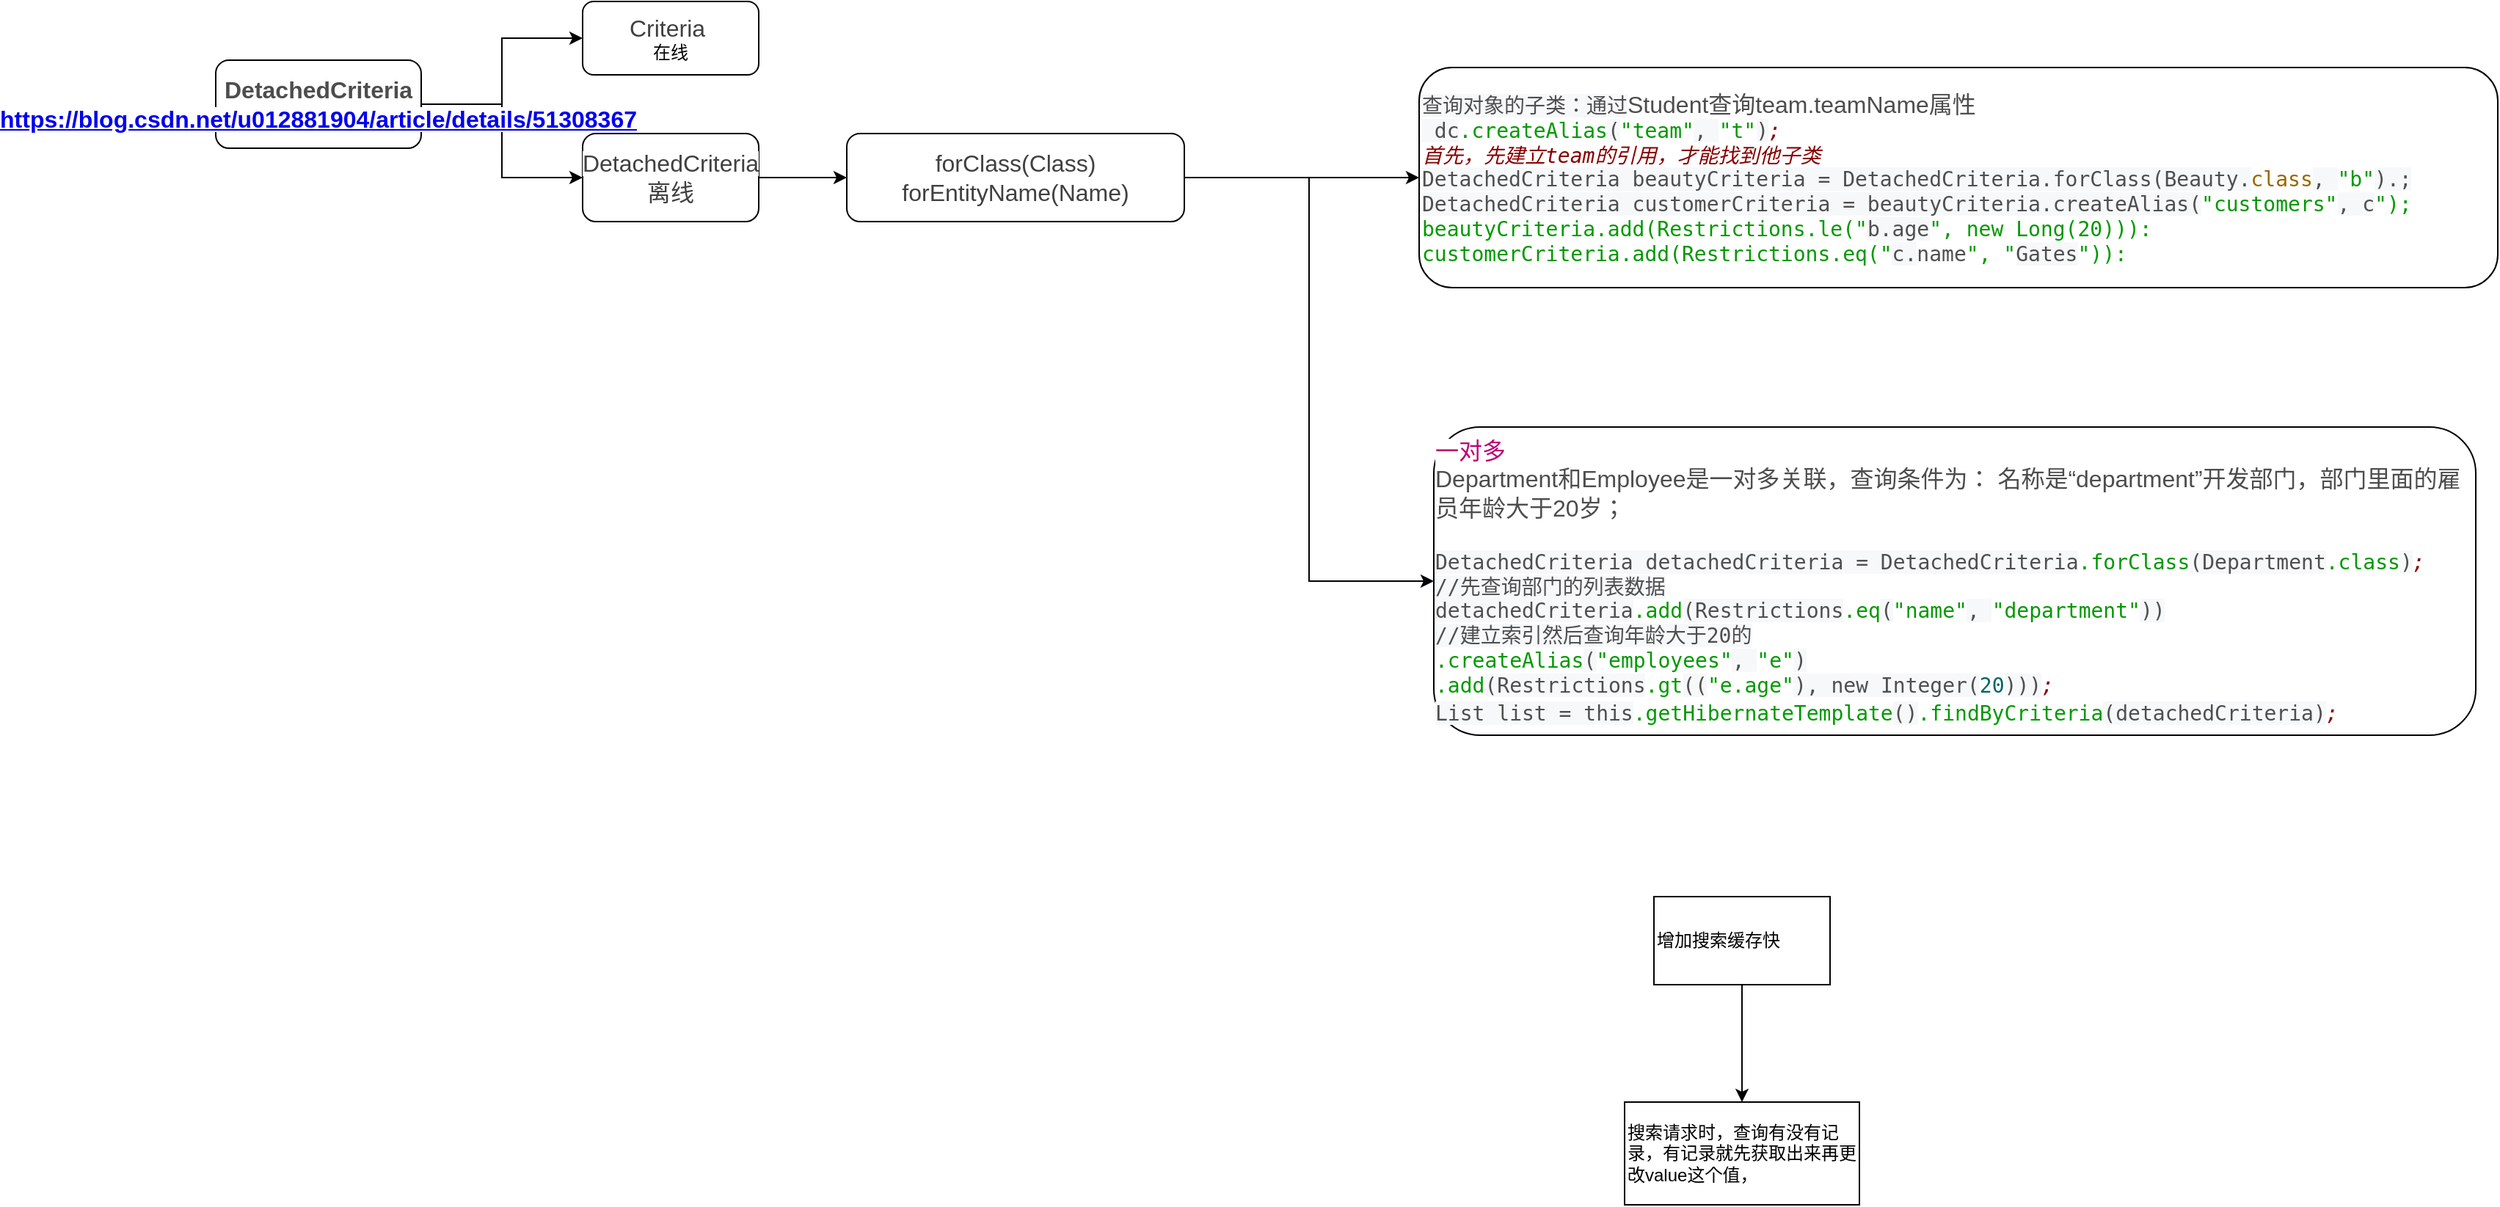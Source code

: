 <mxfile version="13.10.2" type="github">
  <diagram id="LEChcF1pdIiAeYhA70nk" name="Page-1">
    <mxGraphModel dx="4410" dy="720" grid="1" gridSize="10" guides="1" tooltips="1" connect="1" arrows="1" fold="1" page="1" pageScale="1" pageWidth="3300" pageHeight="4681" math="0" shadow="0">
      <root>
        <mxCell id="0" />
        <mxCell id="1" parent="0" />
        <mxCell id="8SbENbks4-7JxWNx-VTG-3" value="" style="edgeStyle=orthogonalEdgeStyle;rounded=0;orthogonalLoop=1;jettySize=auto;html=1;" edge="1" parent="1" source="8SbENbks4-7JxWNx-VTG-1" target="8SbENbks4-7JxWNx-VTG-2">
          <mxGeometry relative="1" as="geometry" />
        </mxCell>
        <mxCell id="8SbENbks4-7JxWNx-VTG-7" style="edgeStyle=orthogonalEdgeStyle;rounded=0;orthogonalLoop=1;jettySize=auto;html=1;entryX=0;entryY=0.5;entryDx=0;entryDy=0;" edge="1" parent="1" source="8SbENbks4-7JxWNx-VTG-1" target="8SbENbks4-7JxWNx-VTG-4">
          <mxGeometry relative="1" as="geometry" />
        </mxCell>
        <mxCell id="8SbENbks4-7JxWNx-VTG-1" value="&lt;span style=&quot;box-sizing: border-box ; outline: 0px ; font-weight: 700 ; overflow-wrap: break-word ; color: rgb(77 , 77 , 77) ; font-family: , &amp;#34;sf ui text&amp;#34; , &amp;#34;arial&amp;#34; , &amp;#34;pingfang sc&amp;#34; , &amp;#34;hiragino sans gb&amp;#34; , &amp;#34;microsoft yahei&amp;#34; , &amp;#34;wenquanyi micro hei&amp;#34; , sans-serif ; font-size: 16px ; background-color: rgb(255 , 255 , 255)&quot;&gt;DetachedCriteria&lt;br&gt;&lt;a href=&quot;https://blog.csdn.net/u012881904/article/details/51308367&quot;&gt;https://blog.csdn.net/u012881904/article/details/51308367&lt;/a&gt;&lt;br&gt;&lt;/span&gt;" style="rounded=1;whiteSpace=wrap;html=1;" vertex="1" parent="1">
          <mxGeometry x="80" y="50" width="140" height="60" as="geometry" />
        </mxCell>
        <mxCell id="8SbENbks4-7JxWNx-VTG-2" value="&lt;span style=&quot;color: rgba(0 , 0 , 0 , 0.75) ; font-size: 16px ; font-style: normal ; font-weight: 400 ; letter-spacing: normal ; text-align: left ; text-indent: 0px ; text-transform: none ; word-spacing: 0px ; background-color: rgb(255 , 255 , 255) ; display: inline ; float: none&quot;&gt;Criteria&lt;span&gt;&amp;nbsp;&lt;/span&gt;&lt;/span&gt;&lt;br&gt;在线" style="whiteSpace=wrap;html=1;rounded=1;" vertex="1" parent="1">
          <mxGeometry x="330" y="10" width="120" height="50" as="geometry" />
        </mxCell>
        <mxCell id="8SbENbks4-7JxWNx-VTG-9" value="" style="edgeStyle=orthogonalEdgeStyle;rounded=0;orthogonalLoop=1;jettySize=auto;html=1;" edge="1" parent="1" source="8SbENbks4-7JxWNx-VTG-4" target="8SbENbks4-7JxWNx-VTG-8">
          <mxGeometry relative="1" as="geometry" />
        </mxCell>
        <mxCell id="8SbENbks4-7JxWNx-VTG-4" value="&lt;span style=&quot;color: rgba(0 , 0 , 0 , 0.75) ; font-family: , &amp;#34;sf ui text&amp;#34; , &amp;#34;arial&amp;#34; , &amp;#34;pingfang sc&amp;#34; , &amp;#34;hiragino sans gb&amp;#34; , &amp;#34;microsoft yahei&amp;#34; , &amp;#34;wenquanyi micro hei&amp;#34; , sans-serif ; font-size: 16px ; text-align: left ; background-color: rgb(255 , 255 , 255)&quot;&gt;DetachedCriteria&lt;br&gt;离线&lt;br&gt;&lt;/span&gt;" style="whiteSpace=wrap;html=1;rounded=1;" vertex="1" parent="1">
          <mxGeometry x="330" y="100" width="120" height="60" as="geometry" />
        </mxCell>
        <mxCell id="8SbENbks4-7JxWNx-VTG-11" value="" style="edgeStyle=orthogonalEdgeStyle;rounded=0;orthogonalLoop=1;jettySize=auto;html=1;" edge="1" parent="1" source="8SbENbks4-7JxWNx-VTG-8" target="8SbENbks4-7JxWNx-VTG-10">
          <mxGeometry relative="1" as="geometry" />
        </mxCell>
        <mxCell id="8SbENbks4-7JxWNx-VTG-14" style="edgeStyle=orthogonalEdgeStyle;rounded=0;orthogonalLoop=1;jettySize=auto;html=1;exitX=1;exitY=0.5;exitDx=0;exitDy=0;entryX=0;entryY=0.5;entryDx=0;entryDy=0;" edge="1" parent="1" source="8SbENbks4-7JxWNx-VTG-8" target="8SbENbks4-7JxWNx-VTG-13">
          <mxGeometry relative="1" as="geometry" />
        </mxCell>
        <mxCell id="8SbENbks4-7JxWNx-VTG-8" value="&lt;span style=&quot;color: rgba(0 , 0 , 0 , 0.75) ; font-family: , &amp;#34;sf ui text&amp;#34; , &amp;#34;arial&amp;#34; , &amp;#34;pingfang sc&amp;#34; , &amp;#34;hiragino sans gb&amp;#34; , &amp;#34;microsoft yahei&amp;#34; , &amp;#34;wenquanyi micro hei&amp;#34; , sans-serif ; font-size: 16px ; text-align: left ; background-color: rgb(255 , 255 , 255)&quot;&gt;forClass(Class)&lt;/span&gt;&lt;br style=&quot;box-sizing: border-box ; outline: 0px ; overflow-wrap: break-word ; color: rgba(0 , 0 , 0 , 0.75) ; font-family: , &amp;#34;sf ui text&amp;#34; , &amp;#34;arial&amp;#34; , &amp;#34;pingfang sc&amp;#34; , &amp;#34;hiragino sans gb&amp;#34; , &amp;#34;microsoft yahei&amp;#34; , &amp;#34;wenquanyi micro hei&amp;#34; , sans-serif ; font-size: 16px ; text-align: left ; background-color: rgb(255 , 255 , 255)&quot;&gt;&lt;span style=&quot;color: rgba(0 , 0 , 0 , 0.75) ; font-family: , &amp;#34;sf ui text&amp;#34; , &amp;#34;arial&amp;#34; , &amp;#34;pingfang sc&amp;#34; , &amp;#34;hiragino sans gb&amp;#34; , &amp;#34;microsoft yahei&amp;#34; , &amp;#34;wenquanyi micro hei&amp;#34; , sans-serif ; font-size: 16px ; text-align: left ; background-color: rgb(255 , 255 , 255)&quot;&gt;forEntityName(Name)&lt;/span&gt;" style="whiteSpace=wrap;html=1;rounded=1;" vertex="1" parent="1">
          <mxGeometry x="510" y="100" width="230" height="60" as="geometry" />
        </mxCell>
        <mxCell id="8SbENbks4-7JxWNx-VTG-10" value="&lt;span style=&quot;color: rgb(79 , 79 , 79) ; font-family: &amp;#34;source code pro&amp;#34; , &amp;#34;dejavu sans mono&amp;#34; , &amp;#34;ubuntu mono&amp;#34; , &amp;#34;anonymous pro&amp;#34; , &amp;#34;droid sans mono&amp;#34; , &amp;#34;menlo&amp;#34; , &amp;#34;monaco&amp;#34; , &amp;#34;consolas&amp;#34; , &amp;#34;inconsolata&amp;#34; , &amp;#34;courier&amp;#34; , monospace , &amp;#34;pingfang sc&amp;#34; , &amp;#34;microsoft yahei&amp;#34; , sans-serif ; font-size: 14px ; background-color: rgb(246 , 248 , 250)&quot;&gt;查询对象的子类：通过&lt;/span&gt;&lt;span style=&quot;color: rgb(77 , 77 , 77) ; font-family: , &amp;#34;sf ui text&amp;#34; , &amp;#34;arial&amp;#34; , &amp;#34;pingfang sc&amp;#34; , &amp;#34;hiragino sans gb&amp;#34; , &amp;#34;microsoft yahei&amp;#34; , &amp;#34;wenquanyi micro hei&amp;#34; , sans-serif ; font-size: 16px ; background-color: rgb(255 , 255 , 255)&quot;&gt;Student查询team.teamName属性&lt;/span&gt;&lt;span style=&quot;color: rgb(79 , 79 , 79) ; font-family: &amp;#34;source code pro&amp;#34; , &amp;#34;dejavu sans mono&amp;#34; , &amp;#34;ubuntu mono&amp;#34; , &amp;#34;anonymous pro&amp;#34; , &amp;#34;droid sans mono&amp;#34; , &amp;#34;menlo&amp;#34; , &amp;#34;monaco&amp;#34; , &amp;#34;consolas&amp;#34; , &amp;#34;inconsolata&amp;#34; , &amp;#34;courier&amp;#34; , monospace , &amp;#34;pingfang sc&amp;#34; , &amp;#34;microsoft yahei&amp;#34; , sans-serif ; font-size: 14px ; background-color: rgb(246 , 248 , 250)&quot;&gt;&lt;br&gt;&amp;nbsp;dc&lt;/span&gt;&lt;span class=&quot;hljs-preprocessor&quot; style=&quot;box-sizing: border-box ; outline: 0px ; margin: 0px ; padding: 0px ; font-size: 14px ; overflow-wrap: normal ; word-break: break-all ; font-family: &amp;#34;source code pro&amp;#34; , &amp;#34;dejavu sans mono&amp;#34; , &amp;#34;ubuntu mono&amp;#34; , &amp;#34;anonymous pro&amp;#34; , &amp;#34;droid sans mono&amp;#34; , &amp;#34;menlo&amp;#34; , &amp;#34;monaco&amp;#34; , &amp;#34;consolas&amp;#34; , &amp;#34;inconsolata&amp;#34; , &amp;#34;courier&amp;#34; , monospace , &amp;#34;pingfang sc&amp;#34; , &amp;#34;microsoft yahei&amp;#34; , sans-serif ; color: rgb(0 , 153 , 0)&quot;&gt;.createAlias&lt;/span&gt;&lt;span style=&quot;color: rgb(79 , 79 , 79) ; font-family: &amp;#34;source code pro&amp;#34; , &amp;#34;dejavu sans mono&amp;#34; , &amp;#34;ubuntu mono&amp;#34; , &amp;#34;anonymous pro&amp;#34; , &amp;#34;droid sans mono&amp;#34; , &amp;#34;menlo&amp;#34; , &amp;#34;monaco&amp;#34; , &amp;#34;consolas&amp;#34; , &amp;#34;inconsolata&amp;#34; , &amp;#34;courier&amp;#34; , monospace , &amp;#34;pingfang sc&amp;#34; , &amp;#34;microsoft yahei&amp;#34; , sans-serif ; font-size: 14px ; background-color: rgb(246 , 248 , 250)&quot;&gt;(&lt;/span&gt;&lt;span class=&quot;hljs-string&quot; style=&quot;box-sizing: border-box ; outline: 0px ; margin: 0px ; padding: 0px ; font-size: 14px ; overflow-wrap: normal ; word-break: break-all ; font-family: &amp;#34;source code pro&amp;#34; , &amp;#34;dejavu sans mono&amp;#34; , &amp;#34;ubuntu mono&amp;#34; , &amp;#34;anonymous pro&amp;#34; , &amp;#34;droid sans mono&amp;#34; , &amp;#34;menlo&amp;#34; , &amp;#34;monaco&amp;#34; , &amp;#34;consolas&amp;#34; , &amp;#34;inconsolata&amp;#34; , &amp;#34;courier&amp;#34; , monospace , &amp;#34;pingfang sc&amp;#34; , &amp;#34;microsoft yahei&amp;#34; , sans-serif ; color: rgb(0 , 153 , 0)&quot;&gt;&quot;team&quot;&lt;/span&gt;&lt;span style=&quot;color: rgb(79 , 79 , 79) ; font-family: &amp;#34;source code pro&amp;#34; , &amp;#34;dejavu sans mono&amp;#34; , &amp;#34;ubuntu mono&amp;#34; , &amp;#34;anonymous pro&amp;#34; , &amp;#34;droid sans mono&amp;#34; , &amp;#34;menlo&amp;#34; , &amp;#34;monaco&amp;#34; , &amp;#34;consolas&amp;#34; , &amp;#34;inconsolata&amp;#34; , &amp;#34;courier&amp;#34; , monospace , &amp;#34;pingfang sc&amp;#34; , &amp;#34;microsoft yahei&amp;#34; , sans-serif ; font-size: 14px ; background-color: rgb(246 , 248 , 250)&quot;&gt;, &lt;/span&gt;&lt;span class=&quot;hljs-string&quot; style=&quot;box-sizing: border-box ; outline: 0px ; margin: 0px ; padding: 0px ; font-size: 14px ; overflow-wrap: normal ; word-break: break-all ; font-family: &amp;#34;source code pro&amp;#34; , &amp;#34;dejavu sans mono&amp;#34; , &amp;#34;ubuntu mono&amp;#34; , &amp;#34;anonymous pro&amp;#34; , &amp;#34;droid sans mono&amp;#34; , &amp;#34;menlo&amp;#34; , &amp;#34;monaco&amp;#34; , &amp;#34;consolas&amp;#34; , &amp;#34;inconsolata&amp;#34; , &amp;#34;courier&amp;#34; , monospace , &amp;#34;pingfang sc&amp;#34; , &amp;#34;microsoft yahei&amp;#34; , sans-serif ; color: rgb(0 , 153 , 0)&quot;&gt;&quot;t&quot;&lt;/span&gt;&lt;span style=&quot;color: rgb(79 , 79 , 79) ; font-family: &amp;#34;source code pro&amp;#34; , &amp;#34;dejavu sans mono&amp;#34; , &amp;#34;ubuntu mono&amp;#34; , &amp;#34;anonymous pro&amp;#34; , &amp;#34;droid sans mono&amp;#34; , &amp;#34;menlo&amp;#34; , &amp;#34;monaco&amp;#34; , &amp;#34;consolas&amp;#34; , &amp;#34;inconsolata&amp;#34; , &amp;#34;courier&amp;#34; , monospace , &amp;#34;pingfang sc&amp;#34; , &amp;#34;microsoft yahei&amp;#34; , sans-serif ; font-size: 14px ; background-color: rgb(246 , 248 , 250)&quot;&gt;)&lt;/span&gt;&lt;span class=&quot;hljs-comment&quot; style=&quot;box-sizing: border-box ; outline: 0px ; margin: 0px ; padding: 0px ; font-style: italic ; font-size: 14px ; overflow-wrap: normal ; word-break: break-all ; font-family: &amp;#34;source code pro&amp;#34; , &amp;#34;dejavu sans mono&amp;#34; , &amp;#34;ubuntu mono&amp;#34; , &amp;#34;anonymous pro&amp;#34; , &amp;#34;droid sans mono&amp;#34; , &amp;#34;menlo&amp;#34; , &amp;#34;monaco&amp;#34; , &amp;#34;consolas&amp;#34; , &amp;#34;inconsolata&amp;#34; , &amp;#34;courier&amp;#34; , monospace , &amp;#34;pingfang sc&amp;#34; , &amp;#34;microsoft yahei&amp;#34; , sans-serif ; color: rgb(136 , 0 , 0)&quot;&gt;;&lt;br&gt;首先，先建立team的引用，才能找到他子类&lt;br&gt;&lt;span style=&quot;color: rgb(79 , 79 , 79) ; font-family: &amp;#34;source code pro&amp;#34; , &amp;#34;dejavu sans mono&amp;#34; , &amp;#34;ubuntu mono&amp;#34; , &amp;#34;anonymous pro&amp;#34; , &amp;#34;droid sans mono&amp;#34; , &amp;#34;menlo&amp;#34; , &amp;#34;monaco&amp;#34; , &amp;#34;consolas&amp;#34; , &amp;#34;inconsolata&amp;#34; , &amp;#34;courier&amp;#34; , monospace , &amp;#34;pingfang sc&amp;#34; , &amp;#34;microsoft yahei&amp;#34; , sans-serif ; font-style: normal ; background-color: rgb(246 , 248 , 250)&quot;&gt;DetachedCriteria beautyCriteria = DetachedCriteria.forClass(Beauty.&lt;/span&gt;&lt;span class=&quot;hljs-type&quot; style=&quot;box-sizing: border-box ; outline: 0px ; margin: 0px ; padding: 0px ; color: rgb(152 , 104 , 1) ; overflow-wrap: normal ; word-break: break-all ; font-family: &amp;#34;source code pro&amp;#34; , &amp;#34;dejavu sans mono&amp;#34; , &amp;#34;ubuntu mono&amp;#34; , &amp;#34;anonymous pro&amp;#34; , &amp;#34;droid sans mono&amp;#34; , &amp;#34;menlo&amp;#34; , &amp;#34;monaco&amp;#34; , &amp;#34;consolas&amp;#34; , &amp;#34;inconsolata&amp;#34; , &amp;#34;courier&amp;#34; , monospace , &amp;#34;pingfang sc&amp;#34; , &amp;#34;microsoft yahei&amp;#34; , sans-serif ; font-style: normal&quot;&gt;class&lt;/span&gt;&lt;span style=&quot;color: rgb(79 , 79 , 79) ; font-family: &amp;#34;source code pro&amp;#34; , &amp;#34;dejavu sans mono&amp;#34; , &amp;#34;ubuntu mono&amp;#34; , &amp;#34;anonymous pro&amp;#34; , &amp;#34;droid sans mono&amp;#34; , &amp;#34;menlo&amp;#34; , &amp;#34;monaco&amp;#34; , &amp;#34;consolas&amp;#34; , &amp;#34;inconsolata&amp;#34; , &amp;#34;courier&amp;#34; , monospace , &amp;#34;pingfang sc&amp;#34; , &amp;#34;microsoft yahei&amp;#34; , sans-serif ; font-style: normal ; background-color: rgb(246 , 248 , 250)&quot;&gt;, &lt;/span&gt;&lt;span class=&quot;hljs-string&quot; style=&quot;box-sizing: border-box ; outline: 0px ; margin: 0px ; padding: 0px ; overflow-wrap: normal ; word-break: break-all ; font-family: &amp;#34;source code pro&amp;#34; , &amp;#34;dejavu sans mono&amp;#34; , &amp;#34;ubuntu mono&amp;#34; , &amp;#34;anonymous pro&amp;#34; , &amp;#34;droid sans mono&amp;#34; , &amp;#34;menlo&amp;#34; , &amp;#34;monaco&amp;#34; , &amp;#34;consolas&amp;#34; , &amp;#34;inconsolata&amp;#34; , &amp;#34;courier&amp;#34; , monospace , &amp;#34;pingfang sc&amp;#34; , &amp;#34;microsoft yahei&amp;#34; , sans-serif ; font-style: normal ; color: rgb(0 , 153 , 0)&quot;&gt;&quot;b&quot;&lt;/span&gt;&lt;span style=&quot;color: rgb(79 , 79 , 79) ; font-family: &amp;#34;source code pro&amp;#34; , &amp;#34;dejavu sans mono&amp;#34; , &amp;#34;ubuntu mono&amp;#34; , &amp;#34;anonymous pro&amp;#34; , &amp;#34;droid sans mono&amp;#34; , &amp;#34;menlo&amp;#34; , &amp;#34;monaco&amp;#34; , &amp;#34;consolas&amp;#34; , &amp;#34;inconsolata&amp;#34; , &amp;#34;courier&amp;#34; , monospace , &amp;#34;pingfang sc&amp;#34; , &amp;#34;microsoft yahei&amp;#34; , sans-serif ; font-style: normal ; background-color: rgb(246 , 248 , 250)&quot;&gt;).;&lt;br&gt;DetachedCriteria customerCriteria = beautyCriteria.createAlias(&lt;/span&gt;&lt;span class=&quot;hljs-string&quot; style=&quot;box-sizing: border-box ; outline: 0px ; margin: 0px ; padding: 0px ; overflow-wrap: normal ; word-break: break-all ; font-family: &amp;#34;source code pro&amp;#34; , &amp;#34;dejavu sans mono&amp;#34; , &amp;#34;ubuntu mono&amp;#34; , &amp;#34;anonymous pro&amp;#34; , &amp;#34;droid sans mono&amp;#34; , &amp;#34;menlo&amp;#34; , &amp;#34;monaco&amp;#34; , &amp;#34;consolas&amp;#34; , &amp;#34;inconsolata&amp;#34; , &amp;#34;courier&amp;#34; , monospace , &amp;#34;pingfang sc&amp;#34; , &amp;#34;microsoft yahei&amp;#34; , sans-serif ; font-style: normal ; color: rgb(0 , 153 , 0)&quot;&gt;&quot;customers&quot;&lt;/span&gt;&lt;span style=&quot;color: rgb(79 , 79 , 79) ; font-family: &amp;#34;source code pro&amp;#34; , &amp;#34;dejavu sans mono&amp;#34; , &amp;#34;ubuntu mono&amp;#34; , &amp;#34;anonymous pro&amp;#34; , &amp;#34;droid sans mono&amp;#34; , &amp;#34;menlo&amp;#34; , &amp;#34;monaco&amp;#34; , &amp;#34;consolas&amp;#34; , &amp;#34;inconsolata&amp;#34; , &amp;#34;courier&amp;#34; , monospace , &amp;#34;pingfang sc&amp;#34; , &amp;#34;microsoft yahei&amp;#34; , sans-serif ; font-style: normal ; background-color: rgb(246 , 248 , 250)&quot;&gt;, c&lt;/span&gt;&lt;span class=&quot;hljs-string&quot; style=&quot;box-sizing: border-box ; outline: 0px ; margin: 0px ; padding: 0px ; overflow-wrap: normal ; word-break: break-all ; font-family: &amp;#34;source code pro&amp;#34; , &amp;#34;dejavu sans mono&amp;#34; , &amp;#34;ubuntu mono&amp;#34; , &amp;#34;anonymous pro&amp;#34; , &amp;#34;droid sans mono&amp;#34; , &amp;#34;menlo&amp;#34; , &amp;#34;monaco&amp;#34; , &amp;#34;consolas&amp;#34; , &amp;#34;inconsolata&amp;#34; , &amp;#34;courier&amp;#34; , monospace , &amp;#34;pingfang sc&amp;#34; , &amp;#34;microsoft yahei&amp;#34; , sans-serif ; font-style: normal ; color: rgb(0 , 153 , 0)&quot;&gt;&quot;);&lt;br&gt;beautyCriteria.add(Restrictions.le(&quot;&lt;/span&gt;&lt;span style=&quot;color: rgb(79 , 79 , 79) ; font-family: &amp;#34;source code pro&amp;#34; , &amp;#34;dejavu sans mono&amp;#34; , &amp;#34;ubuntu mono&amp;#34; , &amp;#34;anonymous pro&amp;#34; , &amp;#34;droid sans mono&amp;#34; , &amp;#34;menlo&amp;#34; , &amp;#34;monaco&amp;#34; , &amp;#34;consolas&amp;#34; , &amp;#34;inconsolata&amp;#34; , &amp;#34;courier&amp;#34; , monospace , &amp;#34;pingfang sc&amp;#34; , &amp;#34;microsoft yahei&amp;#34; , sans-serif ; font-style: normal ; background-color: rgb(246 , 248 , 250)&quot;&gt;b.age&lt;/span&gt;&lt;span class=&quot;hljs-string&quot; style=&quot;box-sizing: border-box ; outline: 0px ; margin: 0px ; padding: 0px ; overflow-wrap: normal ; word-break: break-all ; font-family: &amp;#34;source code pro&amp;#34; , &amp;#34;dejavu sans mono&amp;#34; , &amp;#34;ubuntu mono&amp;#34; , &amp;#34;anonymous pro&amp;#34; , &amp;#34;droid sans mono&amp;#34; , &amp;#34;menlo&amp;#34; , &amp;#34;monaco&amp;#34; , &amp;#34;consolas&amp;#34; , &amp;#34;inconsolata&amp;#34; , &amp;#34;courier&amp;#34; , monospace , &amp;#34;pingfang sc&amp;#34; , &amp;#34;microsoft yahei&amp;#34; , sans-serif ; font-style: normal ; color: rgb(0 , 153 , 0)&quot;&gt;&quot;, new Long(20))):&lt;br&gt;customerCriteria.add(Restrictions.eq(&quot;&lt;/span&gt;&lt;span style=&quot;color: rgb(79 , 79 , 79) ; font-family: &amp;#34;source code pro&amp;#34; , &amp;#34;dejavu sans mono&amp;#34; , &amp;#34;ubuntu mono&amp;#34; , &amp;#34;anonymous pro&amp;#34; , &amp;#34;droid sans mono&amp;#34; , &amp;#34;menlo&amp;#34; , &amp;#34;monaco&amp;#34; , &amp;#34;consolas&amp;#34; , &amp;#34;inconsolata&amp;#34; , &amp;#34;courier&amp;#34; , monospace , &amp;#34;pingfang sc&amp;#34; , &amp;#34;microsoft yahei&amp;#34; , sans-serif ; font-style: normal ; background-color: rgb(246 , 248 , 250)&quot;&gt;c.&lt;/span&gt;&lt;span class=&quot;hljs-property&quot; style=&quot;box-sizing: border-box ; outline: 0px ; margin: 0px ; padding: 0px ; overflow-wrap: normal ; word-break: break-all ; color: rgb(79 , 79 , 79) ; font-family: &amp;#34;source code pro&amp;#34; , &amp;#34;dejavu sans mono&amp;#34; , &amp;#34;ubuntu mono&amp;#34; , &amp;#34;anonymous pro&amp;#34; , &amp;#34;droid sans mono&amp;#34; , &amp;#34;menlo&amp;#34; , &amp;#34;monaco&amp;#34; , &amp;#34;consolas&amp;#34; , &amp;#34;inconsolata&amp;#34; , &amp;#34;courier&amp;#34; , monospace , &amp;#34;pingfang sc&amp;#34; , &amp;#34;microsoft yahei&amp;#34; , sans-serif ; font-style: normal&quot;&gt;name&lt;/span&gt;&lt;span class=&quot;hljs-string&quot; style=&quot;box-sizing: border-box ; outline: 0px ; margin: 0px ; padding: 0px ; overflow-wrap: normal ; word-break: break-all ; font-family: &amp;#34;source code pro&amp;#34; , &amp;#34;dejavu sans mono&amp;#34; , &amp;#34;ubuntu mono&amp;#34; , &amp;#34;anonymous pro&amp;#34; , &amp;#34;droid sans mono&amp;#34; , &amp;#34;menlo&amp;#34; , &amp;#34;monaco&amp;#34; , &amp;#34;consolas&amp;#34; , &amp;#34;inconsolata&amp;#34; , &amp;#34;courier&amp;#34; , monospace , &amp;#34;pingfang sc&amp;#34; , &amp;#34;microsoft yahei&amp;#34; , sans-serif ; font-style: normal ; color: rgb(0 , 153 , 0)&quot;&gt;&quot;, &quot;&lt;/span&gt;&lt;span style=&quot;color: rgb(79 , 79 , 79) ; font-family: &amp;#34;source code pro&amp;#34; , &amp;#34;dejavu sans mono&amp;#34; , &amp;#34;ubuntu mono&amp;#34; , &amp;#34;anonymous pro&amp;#34; , &amp;#34;droid sans mono&amp;#34; , &amp;#34;menlo&amp;#34; , &amp;#34;monaco&amp;#34; , &amp;#34;consolas&amp;#34; , &amp;#34;inconsolata&amp;#34; , &amp;#34;courier&amp;#34; , monospace , &amp;#34;pingfang sc&amp;#34; , &amp;#34;microsoft yahei&amp;#34; , sans-serif ; font-style: normal ; background-color: rgb(246 , 248 , 250)&quot;&gt;Gates&lt;/span&gt;&lt;span class=&quot;hljs-string&quot; style=&quot;box-sizing: border-box ; outline: 0px ; margin: 0px ; padding: 0px ; overflow-wrap: normal ; word-break: break-all ; font-family: &amp;#34;source code pro&amp;#34; , &amp;#34;dejavu sans mono&amp;#34; , &amp;#34;ubuntu mono&amp;#34; , &amp;#34;anonymous pro&amp;#34; , &amp;#34;droid sans mono&amp;#34; , &amp;#34;menlo&amp;#34; , &amp;#34;monaco&amp;#34; , &amp;#34;consolas&amp;#34; , &amp;#34;inconsolata&amp;#34; , &amp;#34;courier&amp;#34; , monospace , &amp;#34;pingfang sc&amp;#34; , &amp;#34;microsoft yahei&amp;#34; , sans-serif ; font-style: normal ; color: rgb(0 , 153 , 0)&quot;&gt;&quot;)):&lt;/span&gt;&lt;br&gt;&lt;/span&gt;" style="whiteSpace=wrap;html=1;rounded=1;align=left;" vertex="1" parent="1">
          <mxGeometry x="900" y="55" width="735" height="150" as="geometry" />
        </mxCell>
        <mxCell id="8SbENbks4-7JxWNx-VTG-13" value="&lt;div style=&quot;text-align: left&quot;&gt;&lt;font color=&quot;rgba(0, 0, 0, 0.749)&quot;&gt;&lt;span style=&quot;font-size: 16px ; background-color: rgb(255 , 255 , 255)&quot;&gt;一对多&lt;br&gt;&lt;/span&gt;&lt;/font&gt;&lt;span style=&quot;color: rgb(77 , 77 , 77) ; font-family: , &amp;#34;sf ui text&amp;#34; , &amp;#34;arial&amp;#34; , &amp;#34;pingfang sc&amp;#34; , &amp;#34;hiragino sans gb&amp;#34; , &amp;#34;microsoft yahei&amp;#34; , &amp;#34;wenquanyi micro hei&amp;#34; , sans-serif ; font-size: 16px ; background-color: rgb(255 , 255 , 255)&quot;&gt;Department和Employee是一对多关联，查询条件为： 名称是“department”开发部门，部门里面的雇员年龄大于20岁；&lt;br&gt;&lt;/span&gt;&lt;font color=&quot;rgba(0, 0, 0, 0.749)&quot;&gt;&lt;span style=&quot;font-size: 16px ; background-color: rgb(255 , 255 , 255)&quot;&gt;&lt;br&gt;&lt;/span&gt;&lt;/font&gt;&lt;span style=&quot;color: rgb(79 , 79 , 79) ; font-family: &amp;#34;source code pro&amp;#34; , &amp;#34;dejavu sans mono&amp;#34; , &amp;#34;ubuntu mono&amp;#34; , &amp;#34;anonymous pro&amp;#34; , &amp;#34;droid sans mono&amp;#34; , &amp;#34;menlo&amp;#34; , &amp;#34;monaco&amp;#34; , &amp;#34;consolas&amp;#34; , &amp;#34;inconsolata&amp;#34; , &amp;#34;courier&amp;#34; , monospace , &amp;#34;pingfang sc&amp;#34; , &amp;#34;microsoft yahei&amp;#34; , sans-serif ; font-size: 14px ; background-color: rgb(246 , 248 , 250)&quot;&gt;DetachedCriteria detachedCriteria = DetachedCriteria&lt;/span&gt;&lt;span class=&quot;hljs-preprocessor&quot; style=&quot;box-sizing: border-box ; outline: 0px ; margin: 0px ; padding: 0px ; font-size: 14px ; overflow-wrap: normal ; word-break: break-all ; font-family: &amp;#34;source code pro&amp;#34; , &amp;#34;dejavu sans mono&amp;#34; , &amp;#34;ubuntu mono&amp;#34; , &amp;#34;anonymous pro&amp;#34; , &amp;#34;droid sans mono&amp;#34; , &amp;#34;menlo&amp;#34; , &amp;#34;monaco&amp;#34; , &amp;#34;consolas&amp;#34; , &amp;#34;inconsolata&amp;#34; , &amp;#34;courier&amp;#34; , monospace , &amp;#34;pingfang sc&amp;#34; , &amp;#34;microsoft yahei&amp;#34; , sans-serif ; color: rgb(0 , 153 , 0)&quot;&gt;.forClass&lt;/span&gt;&lt;span style=&quot;color: rgb(79 , 79 , 79) ; font-family: &amp;#34;source code pro&amp;#34; , &amp;#34;dejavu sans mono&amp;#34; , &amp;#34;ubuntu mono&amp;#34; , &amp;#34;anonymous pro&amp;#34; , &amp;#34;droid sans mono&amp;#34; , &amp;#34;menlo&amp;#34; , &amp;#34;monaco&amp;#34; , &amp;#34;consolas&amp;#34; , &amp;#34;inconsolata&amp;#34; , &amp;#34;courier&amp;#34; , monospace , &amp;#34;pingfang sc&amp;#34; , &amp;#34;microsoft yahei&amp;#34; , sans-serif ; font-size: 14px ; background-color: rgb(246 , 248 , 250)&quot;&gt;(Department&lt;/span&gt;&lt;span class=&quot;hljs-preprocessor&quot; style=&quot;box-sizing: border-box ; outline: 0px ; margin: 0px ; padding: 0px ; font-size: 14px ; overflow-wrap: normal ; word-break: break-all ; font-family: &amp;#34;source code pro&amp;#34; , &amp;#34;dejavu sans mono&amp;#34; , &amp;#34;ubuntu mono&amp;#34; , &amp;#34;anonymous pro&amp;#34; , &amp;#34;droid sans mono&amp;#34; , &amp;#34;menlo&amp;#34; , &amp;#34;monaco&amp;#34; , &amp;#34;consolas&amp;#34; , &amp;#34;inconsolata&amp;#34; , &amp;#34;courier&amp;#34; , monospace , &amp;#34;pingfang sc&amp;#34; , &amp;#34;microsoft yahei&amp;#34; , sans-serif ; color: rgb(0 , 153 , 0)&quot;&gt;.class&lt;/span&gt;&lt;span style=&quot;color: rgb(79 , 79 , 79) ; font-family: &amp;#34;source code pro&amp;#34; , &amp;#34;dejavu sans mono&amp;#34; , &amp;#34;ubuntu mono&amp;#34; , &amp;#34;anonymous pro&amp;#34; , &amp;#34;droid sans mono&amp;#34; , &amp;#34;menlo&amp;#34; , &amp;#34;monaco&amp;#34; , &amp;#34;consolas&amp;#34; , &amp;#34;inconsolata&amp;#34; , &amp;#34;courier&amp;#34; , monospace , &amp;#34;pingfang sc&amp;#34; , &amp;#34;microsoft yahei&amp;#34; , sans-serif ; font-size: 14px ; background-color: rgb(246 , 248 , 250)&quot;&gt;)&lt;/span&gt;&lt;span class=&quot;hljs-comment&quot; style=&quot;box-sizing: border-box ; outline: 0px ; margin: 0px ; padding: 0px ; font-style: italic ; font-size: 14px ; overflow-wrap: normal ; word-break: break-all ; font-family: &amp;#34;source code pro&amp;#34; , &amp;#34;dejavu sans mono&amp;#34; , &amp;#34;ubuntu mono&amp;#34; , &amp;#34;anonymous pro&amp;#34; , &amp;#34;droid sans mono&amp;#34; , &amp;#34;menlo&amp;#34; , &amp;#34;monaco&amp;#34; , &amp;#34;consolas&amp;#34; , &amp;#34;inconsolata&amp;#34; , &amp;#34;courier&amp;#34; , monospace , &amp;#34;pingfang sc&amp;#34; , &amp;#34;microsoft yahei&amp;#34; , sans-serif ; color: rgb(136 , 0 , 0)&quot;&gt;;&lt;/span&gt;&lt;span style=&quot;color: rgb(79 , 79 , 79) ; font-family: &amp;#34;source code pro&amp;#34; , &amp;#34;dejavu sans mono&amp;#34; , &amp;#34;ubuntu mono&amp;#34; , &amp;#34;anonymous pro&amp;#34; , &amp;#34;droid sans mono&amp;#34; , &amp;#34;menlo&amp;#34; , &amp;#34;monaco&amp;#34; , &amp;#34;consolas&amp;#34; , &amp;#34;inconsolata&amp;#34; , &amp;#34;courier&amp;#34; , monospace , &amp;#34;pingfang sc&amp;#34; , &amp;#34;microsoft yahei&amp;#34; , sans-serif ; font-size: 14px ; background-color: rgb(246 , 248 , 250)&quot;&gt;&lt;br&gt;//先查询部门的列表数据&lt;br&gt;detachedCriteria&lt;/span&gt;&lt;span class=&quot;hljs-preprocessor&quot; style=&quot;box-sizing: border-box ; outline: 0px ; margin: 0px ; padding: 0px ; font-size: 14px ; overflow-wrap: normal ; word-break: break-all ; font-family: &amp;#34;source code pro&amp;#34; , &amp;#34;dejavu sans mono&amp;#34; , &amp;#34;ubuntu mono&amp;#34; , &amp;#34;anonymous pro&amp;#34; , &amp;#34;droid sans mono&amp;#34; , &amp;#34;menlo&amp;#34; , &amp;#34;monaco&amp;#34; , &amp;#34;consolas&amp;#34; , &amp;#34;inconsolata&amp;#34; , &amp;#34;courier&amp;#34; , monospace , &amp;#34;pingfang sc&amp;#34; , &amp;#34;microsoft yahei&amp;#34; , sans-serif ; color: rgb(0 , 153 , 0)&quot;&gt;.add&lt;/span&gt;&lt;span style=&quot;color: rgb(79 , 79 , 79) ; font-family: &amp;#34;source code pro&amp;#34; , &amp;#34;dejavu sans mono&amp;#34; , &amp;#34;ubuntu mono&amp;#34; , &amp;#34;anonymous pro&amp;#34; , &amp;#34;droid sans mono&amp;#34; , &amp;#34;menlo&amp;#34; , &amp;#34;monaco&amp;#34; , &amp;#34;consolas&amp;#34; , &amp;#34;inconsolata&amp;#34; , &amp;#34;courier&amp;#34; , monospace , &amp;#34;pingfang sc&amp;#34; , &amp;#34;microsoft yahei&amp;#34; , sans-serif ; font-size: 14px ; background-color: rgb(246 , 248 , 250)&quot;&gt;(Restrictions&lt;/span&gt;&lt;span class=&quot;hljs-preprocessor&quot; style=&quot;box-sizing: border-box ; outline: 0px ; margin: 0px ; padding: 0px ; font-size: 14px ; overflow-wrap: normal ; word-break: break-all ; font-family: &amp;#34;source code pro&amp;#34; , &amp;#34;dejavu sans mono&amp;#34; , &amp;#34;ubuntu mono&amp;#34; , &amp;#34;anonymous pro&amp;#34; , &amp;#34;droid sans mono&amp;#34; , &amp;#34;menlo&amp;#34; , &amp;#34;monaco&amp;#34; , &amp;#34;consolas&amp;#34; , &amp;#34;inconsolata&amp;#34; , &amp;#34;courier&amp;#34; , monospace , &amp;#34;pingfang sc&amp;#34; , &amp;#34;microsoft yahei&amp;#34; , sans-serif ; color: rgb(0 , 153 , 0)&quot;&gt;.eq&lt;/span&gt;&lt;span style=&quot;color: rgb(79 , 79 , 79) ; font-family: &amp;#34;source code pro&amp;#34; , &amp;#34;dejavu sans mono&amp;#34; , &amp;#34;ubuntu mono&amp;#34; , &amp;#34;anonymous pro&amp;#34; , &amp;#34;droid sans mono&amp;#34; , &amp;#34;menlo&amp;#34; , &amp;#34;monaco&amp;#34; , &amp;#34;consolas&amp;#34; , &amp;#34;inconsolata&amp;#34; , &amp;#34;courier&amp;#34; , monospace , &amp;#34;pingfang sc&amp;#34; , &amp;#34;microsoft yahei&amp;#34; , sans-serif ; font-size: 14px ; background-color: rgb(246 , 248 , 250)&quot;&gt;(&lt;/span&gt;&lt;span class=&quot;hljs-string&quot; style=&quot;box-sizing: border-box ; outline: 0px ; margin: 0px ; padding: 0px ; font-size: 14px ; overflow-wrap: normal ; word-break: break-all ; font-family: &amp;#34;source code pro&amp;#34; , &amp;#34;dejavu sans mono&amp;#34; , &amp;#34;ubuntu mono&amp;#34; , &amp;#34;anonymous pro&amp;#34; , &amp;#34;droid sans mono&amp;#34; , &amp;#34;menlo&amp;#34; , &amp;#34;monaco&amp;#34; , &amp;#34;consolas&amp;#34; , &amp;#34;inconsolata&amp;#34; , &amp;#34;courier&amp;#34; , monospace , &amp;#34;pingfang sc&amp;#34; , &amp;#34;microsoft yahei&amp;#34; , sans-serif ; color: rgb(0 , 153 , 0)&quot;&gt;&quot;name&quot;&lt;/span&gt;&lt;span style=&quot;color: rgb(79 , 79 , 79) ; font-family: &amp;#34;source code pro&amp;#34; , &amp;#34;dejavu sans mono&amp;#34; , &amp;#34;ubuntu mono&amp;#34; , &amp;#34;anonymous pro&amp;#34; , &amp;#34;droid sans mono&amp;#34; , &amp;#34;menlo&amp;#34; , &amp;#34;monaco&amp;#34; , &amp;#34;consolas&amp;#34; , &amp;#34;inconsolata&amp;#34; , &amp;#34;courier&amp;#34; , monospace , &amp;#34;pingfang sc&amp;#34; , &amp;#34;microsoft yahei&amp;#34; , sans-serif ; font-size: 14px ; background-color: rgb(246 , 248 , 250)&quot;&gt;, &lt;/span&gt;&lt;span class=&quot;hljs-string&quot; style=&quot;box-sizing: border-box ; outline: 0px ; margin: 0px ; padding: 0px ; font-size: 14px ; overflow-wrap: normal ; word-break: break-all ; font-family: &amp;#34;source code pro&amp;#34; , &amp;#34;dejavu sans mono&amp;#34; , &amp;#34;ubuntu mono&amp;#34; , &amp;#34;anonymous pro&amp;#34; , &amp;#34;droid sans mono&amp;#34; , &amp;#34;menlo&amp;#34; , &amp;#34;monaco&amp;#34; , &amp;#34;consolas&amp;#34; , &amp;#34;inconsolata&amp;#34; , &amp;#34;courier&amp;#34; , monospace , &amp;#34;pingfang sc&amp;#34; , &amp;#34;microsoft yahei&amp;#34; , sans-serif ; color: rgb(0 , 153 , 0)&quot;&gt;&quot;department&quot;&lt;/span&gt;&lt;span style=&quot;color: rgb(79 , 79 , 79) ; font-family: &amp;#34;source code pro&amp;#34; , &amp;#34;dejavu sans mono&amp;#34; , &amp;#34;ubuntu mono&amp;#34; , &amp;#34;anonymous pro&amp;#34; , &amp;#34;droid sans mono&amp;#34; , &amp;#34;menlo&amp;#34; , &amp;#34;monaco&amp;#34; , &amp;#34;consolas&amp;#34; , &amp;#34;inconsolata&amp;#34; , &amp;#34;courier&amp;#34; , monospace , &amp;#34;pingfang sc&amp;#34; , &amp;#34;microsoft yahei&amp;#34; , sans-serif ; font-size: 14px ; background-color: rgb(246 , 248 , 250)&quot;&gt;))&lt;br&gt;//建立索引然后查询年龄大于20的&lt;br&gt;                 &lt;/span&gt;&lt;span class=&quot;hljs-preprocessor&quot; style=&quot;box-sizing: border-box ; outline: 0px ; margin: 0px ; padding: 0px ; font-size: 14px ; overflow-wrap: normal ; word-break: break-all ; font-family: &amp;#34;source code pro&amp;#34; , &amp;#34;dejavu sans mono&amp;#34; , &amp;#34;ubuntu mono&amp;#34; , &amp;#34;anonymous pro&amp;#34; , &amp;#34;droid sans mono&amp;#34; , &amp;#34;menlo&amp;#34; , &amp;#34;monaco&amp;#34; , &amp;#34;consolas&amp;#34; , &amp;#34;inconsolata&amp;#34; , &amp;#34;courier&amp;#34; , monospace , &amp;#34;pingfang sc&amp;#34; , &amp;#34;microsoft yahei&amp;#34; , sans-serif ; color: rgb(0 , 153 , 0)&quot;&gt;.createAlias&lt;/span&gt;&lt;span style=&quot;color: rgb(79 , 79 , 79) ; font-family: &amp;#34;source code pro&amp;#34; , &amp;#34;dejavu sans mono&amp;#34; , &amp;#34;ubuntu mono&amp;#34; , &amp;#34;anonymous pro&amp;#34; , &amp;#34;droid sans mono&amp;#34; , &amp;#34;menlo&amp;#34; , &amp;#34;monaco&amp;#34; , &amp;#34;consolas&amp;#34; , &amp;#34;inconsolata&amp;#34; , &amp;#34;courier&amp;#34; , monospace , &amp;#34;pingfang sc&amp;#34; , &amp;#34;microsoft yahei&amp;#34; , sans-serif ; font-size: 14px ; background-color: rgb(246 , 248 , 250)&quot;&gt;(&lt;/span&gt;&lt;span class=&quot;hljs-string&quot; style=&quot;box-sizing: border-box ; outline: 0px ; margin: 0px ; padding: 0px ; font-size: 14px ; overflow-wrap: normal ; word-break: break-all ; font-family: &amp;#34;source code pro&amp;#34; , &amp;#34;dejavu sans mono&amp;#34; , &amp;#34;ubuntu mono&amp;#34; , &amp;#34;anonymous pro&amp;#34; , &amp;#34;droid sans mono&amp;#34; , &amp;#34;menlo&amp;#34; , &amp;#34;monaco&amp;#34; , &amp;#34;consolas&amp;#34; , &amp;#34;inconsolata&amp;#34; , &amp;#34;courier&amp;#34; , monospace , &amp;#34;pingfang sc&amp;#34; , &amp;#34;microsoft yahei&amp;#34; , sans-serif ; color: rgb(0 , 153 , 0)&quot;&gt;&quot;employees&quot;&lt;/span&gt;&lt;span style=&quot;color: rgb(79 , 79 , 79) ; font-family: &amp;#34;source code pro&amp;#34; , &amp;#34;dejavu sans mono&amp;#34; , &amp;#34;ubuntu mono&amp;#34; , &amp;#34;anonymous pro&amp;#34; , &amp;#34;droid sans mono&amp;#34; , &amp;#34;menlo&amp;#34; , &amp;#34;monaco&amp;#34; , &amp;#34;consolas&amp;#34; , &amp;#34;inconsolata&amp;#34; , &amp;#34;courier&amp;#34; , monospace , &amp;#34;pingfang sc&amp;#34; , &amp;#34;microsoft yahei&amp;#34; , sans-serif ; font-size: 14px ; background-color: rgb(246 , 248 , 250)&quot;&gt;, &lt;/span&gt;&lt;span class=&quot;hljs-string&quot; style=&quot;box-sizing: border-box ; outline: 0px ; margin: 0px ; padding: 0px ; font-size: 14px ; overflow-wrap: normal ; word-break: break-all ; font-family: &amp;#34;source code pro&amp;#34; , &amp;#34;dejavu sans mono&amp;#34; , &amp;#34;ubuntu mono&amp;#34; , &amp;#34;anonymous pro&amp;#34; , &amp;#34;droid sans mono&amp;#34; , &amp;#34;menlo&amp;#34; , &amp;#34;monaco&amp;#34; , &amp;#34;consolas&amp;#34; , &amp;#34;inconsolata&amp;#34; , &amp;#34;courier&amp;#34; , monospace , &amp;#34;pingfang sc&amp;#34; , &amp;#34;microsoft yahei&amp;#34; , sans-serif ; color: rgb(0 , 153 , 0)&quot;&gt;&quot;e&quot;&lt;/span&gt;&lt;span style=&quot;color: rgb(79 , 79 , 79) ; font-family: &amp;#34;source code pro&amp;#34; , &amp;#34;dejavu sans mono&amp;#34; , &amp;#34;ubuntu mono&amp;#34; , &amp;#34;anonymous pro&amp;#34; , &amp;#34;droid sans mono&amp;#34; , &amp;#34;menlo&amp;#34; , &amp;#34;monaco&amp;#34; , &amp;#34;consolas&amp;#34; , &amp;#34;inconsolata&amp;#34; , &amp;#34;courier&amp;#34; , monospace , &amp;#34;pingfang sc&amp;#34; , &amp;#34;microsoft yahei&amp;#34; , sans-serif ; font-size: 14px ; background-color: rgb(246 , 248 , 250)&quot;&gt;)&lt;br&gt;                 &lt;/span&gt;&lt;span class=&quot;hljs-preprocessor&quot; style=&quot;box-sizing: border-box ; outline: 0px ; margin: 0px ; padding: 0px ; font-size: 14px ; overflow-wrap: normal ; word-break: break-all ; font-family: &amp;#34;source code pro&amp;#34; , &amp;#34;dejavu sans mono&amp;#34; , &amp;#34;ubuntu mono&amp;#34; , &amp;#34;anonymous pro&amp;#34; , &amp;#34;droid sans mono&amp;#34; , &amp;#34;menlo&amp;#34; , &amp;#34;monaco&amp;#34; , &amp;#34;consolas&amp;#34; , &amp;#34;inconsolata&amp;#34; , &amp;#34;courier&amp;#34; , monospace , &amp;#34;pingfang sc&amp;#34; , &amp;#34;microsoft yahei&amp;#34; , sans-serif ; color: rgb(0 , 153 , 0)&quot;&gt;.add&lt;/span&gt;&lt;span style=&quot;color: rgb(79 , 79 , 79) ; font-family: &amp;#34;source code pro&amp;#34; , &amp;#34;dejavu sans mono&amp;#34; , &amp;#34;ubuntu mono&amp;#34; , &amp;#34;anonymous pro&amp;#34; , &amp;#34;droid sans mono&amp;#34; , &amp;#34;menlo&amp;#34; , &amp;#34;monaco&amp;#34; , &amp;#34;consolas&amp;#34; , &amp;#34;inconsolata&amp;#34; , &amp;#34;courier&amp;#34; , monospace , &amp;#34;pingfang sc&amp;#34; , &amp;#34;microsoft yahei&amp;#34; , sans-serif ; font-size: 14px ; background-color: rgb(246 , 248 , 250)&quot;&gt;(Restrictions&lt;/span&gt;&lt;span class=&quot;hljs-preprocessor&quot; style=&quot;box-sizing: border-box ; outline: 0px ; margin: 0px ; padding: 0px ; font-size: 14px ; overflow-wrap: normal ; word-break: break-all ; font-family: &amp;#34;source code pro&amp;#34; , &amp;#34;dejavu sans mono&amp;#34; , &amp;#34;ubuntu mono&amp;#34; , &amp;#34;anonymous pro&amp;#34; , &amp;#34;droid sans mono&amp;#34; , &amp;#34;menlo&amp;#34; , &amp;#34;monaco&amp;#34; , &amp;#34;consolas&amp;#34; , &amp;#34;inconsolata&amp;#34; , &amp;#34;courier&amp;#34; , monospace , &amp;#34;pingfang sc&amp;#34; , &amp;#34;microsoft yahei&amp;#34; , sans-serif ; color: rgb(0 , 153 , 0)&quot;&gt;.gt&lt;/span&gt;&lt;span style=&quot;color: rgb(79 , 79 , 79) ; font-family: &amp;#34;source code pro&amp;#34; , &amp;#34;dejavu sans mono&amp;#34; , &amp;#34;ubuntu mono&amp;#34; , &amp;#34;anonymous pro&amp;#34; , &amp;#34;droid sans mono&amp;#34; , &amp;#34;menlo&amp;#34; , &amp;#34;monaco&amp;#34; , &amp;#34;consolas&amp;#34; , &amp;#34;inconsolata&amp;#34; , &amp;#34;courier&amp;#34; , monospace , &amp;#34;pingfang sc&amp;#34; , &amp;#34;microsoft yahei&amp;#34; , sans-serif ; font-size: 14px ; background-color: rgb(246 , 248 , 250)&quot;&gt;((&lt;/span&gt;&lt;span class=&quot;hljs-string&quot; style=&quot;box-sizing: border-box ; outline: 0px ; margin: 0px ; padding: 0px ; font-size: 14px ; overflow-wrap: normal ; word-break: break-all ; font-family: &amp;#34;source code pro&amp;#34; , &amp;#34;dejavu sans mono&amp;#34; , &amp;#34;ubuntu mono&amp;#34; , &amp;#34;anonymous pro&amp;#34; , &amp;#34;droid sans mono&amp;#34; , &amp;#34;menlo&amp;#34; , &amp;#34;monaco&amp;#34; , &amp;#34;consolas&amp;#34; , &amp;#34;inconsolata&amp;#34; , &amp;#34;courier&amp;#34; , monospace , &amp;#34;pingfang sc&amp;#34; , &amp;#34;microsoft yahei&amp;#34; , sans-serif ; color: rgb(0 , 153 , 0)&quot;&gt;&quot;e.age&quot;&lt;/span&gt;&lt;span style=&quot;color: rgb(79 , 79 , 79) ; font-family: &amp;#34;source code pro&amp;#34; , &amp;#34;dejavu sans mono&amp;#34; , &amp;#34;ubuntu mono&amp;#34; , &amp;#34;anonymous pro&amp;#34; , &amp;#34;droid sans mono&amp;#34; , &amp;#34;menlo&amp;#34; , &amp;#34;monaco&amp;#34; , &amp;#34;consolas&amp;#34; , &amp;#34;inconsolata&amp;#34; , &amp;#34;courier&amp;#34; , monospace , &amp;#34;pingfang sc&amp;#34; , &amp;#34;microsoft yahei&amp;#34; , sans-serif ; font-size: 14px ; background-color: rgb(246 , 248 , 250)&quot;&gt;), new Integer(&lt;/span&gt;&lt;span class=&quot;hljs-number&quot; style=&quot;box-sizing: border-box ; outline: 0px ; margin: 0px ; padding: 0px ; font-size: 14px ; overflow-wrap: normal ; word-break: break-all ; font-family: &amp;#34;source code pro&amp;#34; , &amp;#34;dejavu sans mono&amp;#34; , &amp;#34;ubuntu mono&amp;#34; , &amp;#34;anonymous pro&amp;#34; , &amp;#34;droid sans mono&amp;#34; , &amp;#34;menlo&amp;#34; , &amp;#34;monaco&amp;#34; , &amp;#34;consolas&amp;#34; , &amp;#34;inconsolata&amp;#34; , &amp;#34;courier&amp;#34; , monospace , &amp;#34;pingfang sc&amp;#34; , &amp;#34;microsoft yahei&amp;#34; , sans-serif ; color: rgb(0 , 102 , 102)&quot;&gt;20&lt;/span&gt;&lt;span style=&quot;color: rgb(79 , 79 , 79) ; font-family: &amp;#34;source code pro&amp;#34; , &amp;#34;dejavu sans mono&amp;#34; , &amp;#34;ubuntu mono&amp;#34; , &amp;#34;anonymous pro&amp;#34; , &amp;#34;droid sans mono&amp;#34; , &amp;#34;menlo&amp;#34; , &amp;#34;monaco&amp;#34; , &amp;#34;consolas&amp;#34; , &amp;#34;inconsolata&amp;#34; , &amp;#34;courier&amp;#34; , monospace , &amp;#34;pingfang sc&amp;#34; , &amp;#34;microsoft yahei&amp;#34; , sans-serif ; font-size: 14px ; background-color: rgb(246 , 248 , 250)&quot;&gt;)))&lt;/span&gt;&lt;span class=&quot;hljs-comment&quot; style=&quot;box-sizing: border-box ; outline: 0px ; margin: 0px ; padding: 0px ; font-style: italic ; font-size: 14px ; overflow-wrap: normal ; word-break: break-all ; font-family: &amp;#34;source code pro&amp;#34; , &amp;#34;dejavu sans mono&amp;#34; , &amp;#34;ubuntu mono&amp;#34; , &amp;#34;anonymous pro&amp;#34; , &amp;#34;droid sans mono&amp;#34; , &amp;#34;menlo&amp;#34; , &amp;#34;monaco&amp;#34; , &amp;#34;consolas&amp;#34; , &amp;#34;inconsolata&amp;#34; , &amp;#34;courier&amp;#34; , monospace , &amp;#34;pingfang sc&amp;#34; , &amp;#34;microsoft yahei&amp;#34; , sans-serif ; color: rgb(136 , 0 , 0)&quot;&gt;;&lt;/span&gt;&lt;span style=&quot;color: rgb(79 , 79 , 79) ; font-family: &amp;#34;source code pro&amp;#34; , &amp;#34;dejavu sans mono&amp;#34; , &amp;#34;ubuntu mono&amp;#34; , &amp;#34;anonymous pro&amp;#34; , &amp;#34;droid sans mono&amp;#34; , &amp;#34;menlo&amp;#34; , &amp;#34;monaco&amp;#34; , &amp;#34;consolas&amp;#34; , &amp;#34;inconsolata&amp;#34; , &amp;#34;courier&amp;#34; , monospace , &amp;#34;pingfang sc&amp;#34; , &amp;#34;microsoft yahei&amp;#34; , sans-serif ; font-size: 14px ; background-color: rgb(246 , 248 , 250)&quot;&gt;&lt;br&gt;List  list = this&lt;/span&gt;&lt;span class=&quot;hljs-preprocessor&quot; style=&quot;box-sizing: border-box ; outline: 0px ; margin: 0px ; padding: 0px ; font-size: 14px ; overflow-wrap: normal ; word-break: break-all ; font-family: &amp;#34;source code pro&amp;#34; , &amp;#34;dejavu sans mono&amp;#34; , &amp;#34;ubuntu mono&amp;#34; , &amp;#34;anonymous pro&amp;#34; , &amp;#34;droid sans mono&amp;#34; , &amp;#34;menlo&amp;#34; , &amp;#34;monaco&amp;#34; , &amp;#34;consolas&amp;#34; , &amp;#34;inconsolata&amp;#34; , &amp;#34;courier&amp;#34; , monospace , &amp;#34;pingfang sc&amp;#34; , &amp;#34;microsoft yahei&amp;#34; , sans-serif ; color: rgb(0 , 153 , 0)&quot;&gt;.getHibernateTemplate&lt;/span&gt;&lt;span style=&quot;color: rgb(79 , 79 , 79) ; font-family: &amp;#34;source code pro&amp;#34; , &amp;#34;dejavu sans mono&amp;#34; , &amp;#34;ubuntu mono&amp;#34; , &amp;#34;anonymous pro&amp;#34; , &amp;#34;droid sans mono&amp;#34; , &amp;#34;menlo&amp;#34; , &amp;#34;monaco&amp;#34; , &amp;#34;consolas&amp;#34; , &amp;#34;inconsolata&amp;#34; , &amp;#34;courier&amp;#34; , monospace , &amp;#34;pingfang sc&amp;#34; , &amp;#34;microsoft yahei&amp;#34; , sans-serif ; font-size: 14px ; background-color: rgb(246 , 248 , 250)&quot;&gt;()&lt;/span&gt;&lt;span class=&quot;hljs-preprocessor&quot; style=&quot;box-sizing: border-box ; outline: 0px ; margin: 0px ; padding: 0px ; font-size: 14px ; overflow-wrap: normal ; word-break: break-all ; font-family: &amp;#34;source code pro&amp;#34; , &amp;#34;dejavu sans mono&amp;#34; , &amp;#34;ubuntu mono&amp;#34; , &amp;#34;anonymous pro&amp;#34; , &amp;#34;droid sans mono&amp;#34; , &amp;#34;menlo&amp;#34; , &amp;#34;monaco&amp;#34; , &amp;#34;consolas&amp;#34; , &amp;#34;inconsolata&amp;#34; , &amp;#34;courier&amp;#34; , monospace , &amp;#34;pingfang sc&amp;#34; , &amp;#34;microsoft yahei&amp;#34; , sans-serif ; color: rgb(0 , 153 , 0)&quot;&gt;.findByCriteria&lt;/span&gt;&lt;span style=&quot;color: rgb(79 , 79 , 79) ; font-family: &amp;#34;source code pro&amp;#34; , &amp;#34;dejavu sans mono&amp;#34; , &amp;#34;ubuntu mono&amp;#34; , &amp;#34;anonymous pro&amp;#34; , &amp;#34;droid sans mono&amp;#34; , &amp;#34;menlo&amp;#34; , &amp;#34;monaco&amp;#34; , &amp;#34;consolas&amp;#34; , &amp;#34;inconsolata&amp;#34; , &amp;#34;courier&amp;#34; , monospace , &amp;#34;pingfang sc&amp;#34; , &amp;#34;microsoft yahei&amp;#34; , sans-serif ; font-size: 14px ; background-color: rgb(246 , 248 , 250)&quot;&gt;(detachedCriteria)&lt;/span&gt;&lt;span class=&quot;hljs-comment&quot; style=&quot;box-sizing: border-box ; outline: 0px ; margin: 0px ; padding: 0px ; font-style: italic ; font-size: 14px ; overflow-wrap: normal ; word-break: break-all ; font-family: &amp;#34;source code pro&amp;#34; , &amp;#34;dejavu sans mono&amp;#34; , &amp;#34;ubuntu mono&amp;#34; , &amp;#34;anonymous pro&amp;#34; , &amp;#34;droid sans mono&amp;#34; , &amp;#34;menlo&amp;#34; , &amp;#34;monaco&amp;#34; , &amp;#34;consolas&amp;#34; , &amp;#34;inconsolata&amp;#34; , &amp;#34;courier&amp;#34; , monospace , &amp;#34;pingfang sc&amp;#34; , &amp;#34;microsoft yahei&amp;#34; , sans-serif ; color: rgb(136 , 0 , 0)&quot;&gt;;&lt;/span&gt;&lt;font color=&quot;rgba(0, 0, 0, 0.749)&quot;&gt;&lt;span style=&quot;font-size: 16px ; background-color: rgb(255 , 255 , 255)&quot;&gt;&lt;br&gt;&lt;/span&gt;&lt;/font&gt;&lt;/div&gt;" style="whiteSpace=wrap;html=1;rounded=1;" vertex="1" parent="1">
          <mxGeometry x="910" y="300" width="710" height="210" as="geometry" />
        </mxCell>
        <mxCell id="8SbENbks4-7JxWNx-VTG-17" value="" style="edgeStyle=orthogonalEdgeStyle;rounded=0;orthogonalLoop=1;jettySize=auto;html=1;" edge="1" parent="1" source="8SbENbks4-7JxWNx-VTG-15" target="8SbENbks4-7JxWNx-VTG-16">
          <mxGeometry relative="1" as="geometry" />
        </mxCell>
        <mxCell id="8SbENbks4-7JxWNx-VTG-15" value="增加搜索缓存快" style="whiteSpace=wrap;html=1;align=left;" vertex="1" parent="1">
          <mxGeometry x="1060" y="620" width="120" height="60" as="geometry" />
        </mxCell>
        <mxCell id="8SbENbks4-7JxWNx-VTG-16" value="搜索请求时，查询有没有记录，有记录就先获取出来再更改value这个值，" style="whiteSpace=wrap;html=1;align=left;" vertex="1" parent="1">
          <mxGeometry x="1040" y="760" width="160" height="70" as="geometry" />
        </mxCell>
      </root>
    </mxGraphModel>
  </diagram>
</mxfile>
